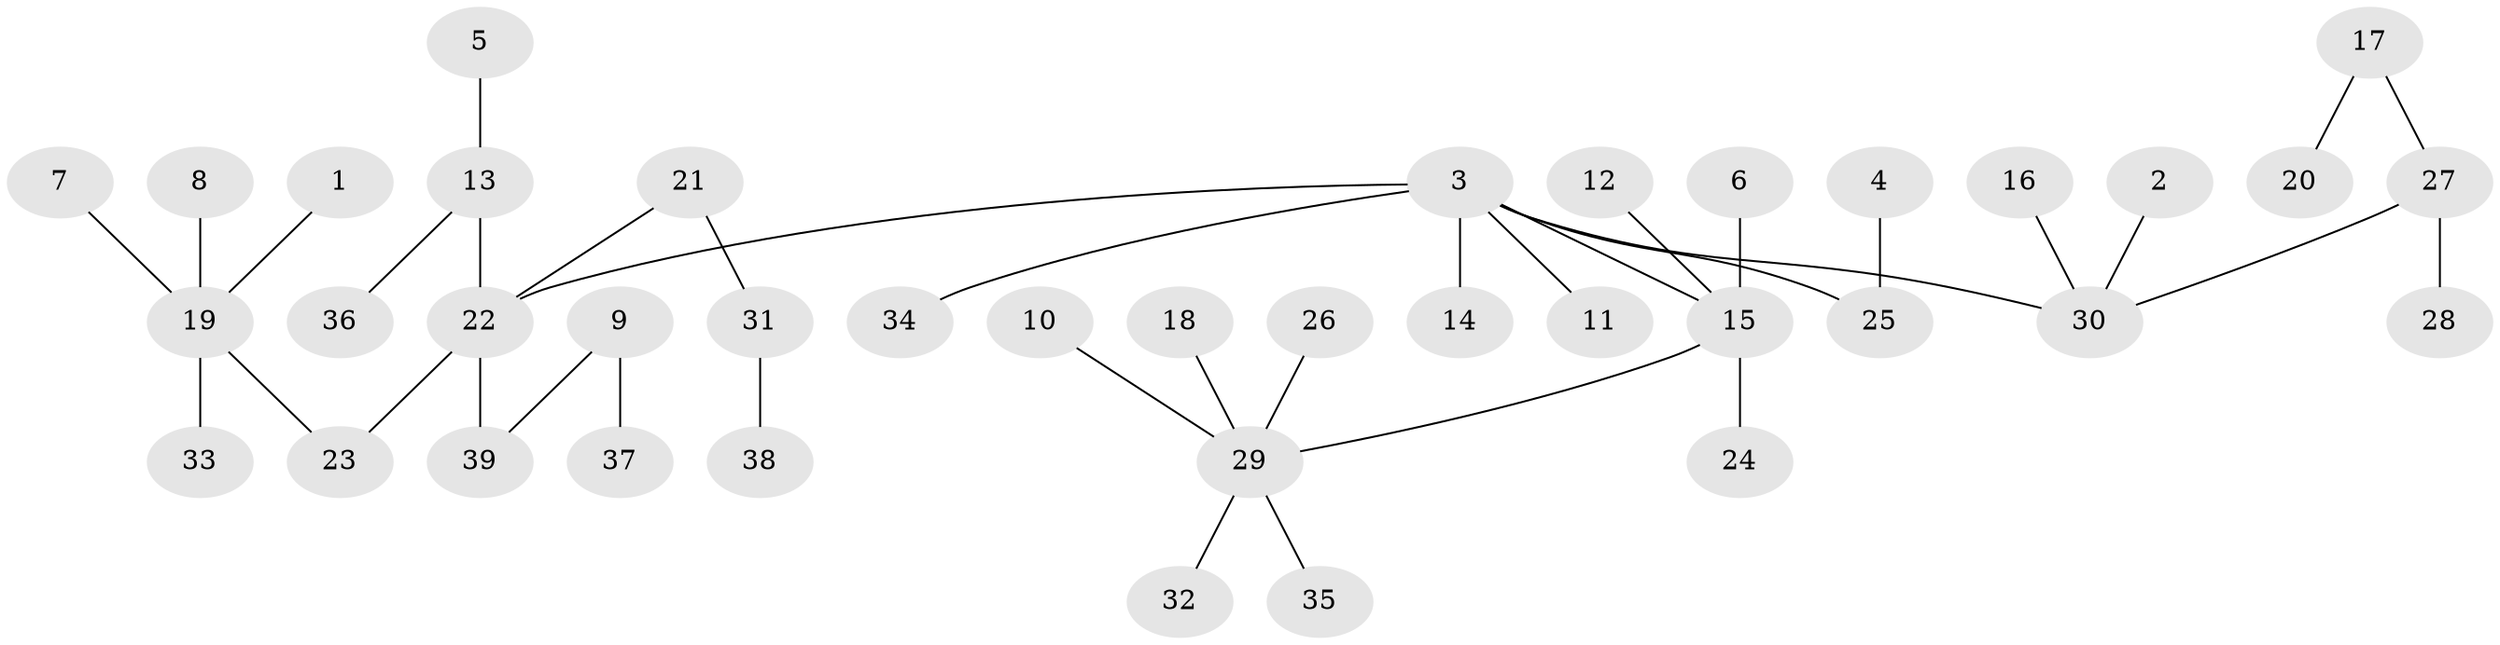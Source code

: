 // original degree distribution, {4: 0.0625, 5: 0.0390625, 8: 0.015625, 6: 0.015625, 1: 0.5234375, 3: 0.109375, 2: 0.234375}
// Generated by graph-tools (version 1.1) at 2025/37/03/04/25 23:37:19]
// undirected, 39 vertices, 38 edges
graph export_dot {
  node [color=gray90,style=filled];
  1;
  2;
  3;
  4;
  5;
  6;
  7;
  8;
  9;
  10;
  11;
  12;
  13;
  14;
  15;
  16;
  17;
  18;
  19;
  20;
  21;
  22;
  23;
  24;
  25;
  26;
  27;
  28;
  29;
  30;
  31;
  32;
  33;
  34;
  35;
  36;
  37;
  38;
  39;
  1 -- 19 [weight=1.0];
  2 -- 30 [weight=1.0];
  3 -- 11 [weight=1.0];
  3 -- 14 [weight=1.0];
  3 -- 15 [weight=1.0];
  3 -- 22 [weight=1.0];
  3 -- 25 [weight=1.0];
  3 -- 30 [weight=1.0];
  3 -- 34 [weight=1.0];
  4 -- 25 [weight=1.0];
  5 -- 13 [weight=1.0];
  6 -- 15 [weight=1.0];
  7 -- 19 [weight=1.0];
  8 -- 19 [weight=1.0];
  9 -- 37 [weight=1.0];
  9 -- 39 [weight=1.0];
  10 -- 29 [weight=1.0];
  12 -- 15 [weight=1.0];
  13 -- 22 [weight=1.0];
  13 -- 36 [weight=1.0];
  15 -- 24 [weight=1.0];
  15 -- 29 [weight=1.0];
  16 -- 30 [weight=1.0];
  17 -- 20 [weight=1.0];
  17 -- 27 [weight=1.0];
  18 -- 29 [weight=1.0];
  19 -- 23 [weight=1.0];
  19 -- 33 [weight=1.0];
  21 -- 22 [weight=1.0];
  21 -- 31 [weight=1.0];
  22 -- 23 [weight=1.0];
  22 -- 39 [weight=1.0];
  26 -- 29 [weight=1.0];
  27 -- 28 [weight=1.0];
  27 -- 30 [weight=1.0];
  29 -- 32 [weight=1.0];
  29 -- 35 [weight=1.0];
  31 -- 38 [weight=1.0];
}
